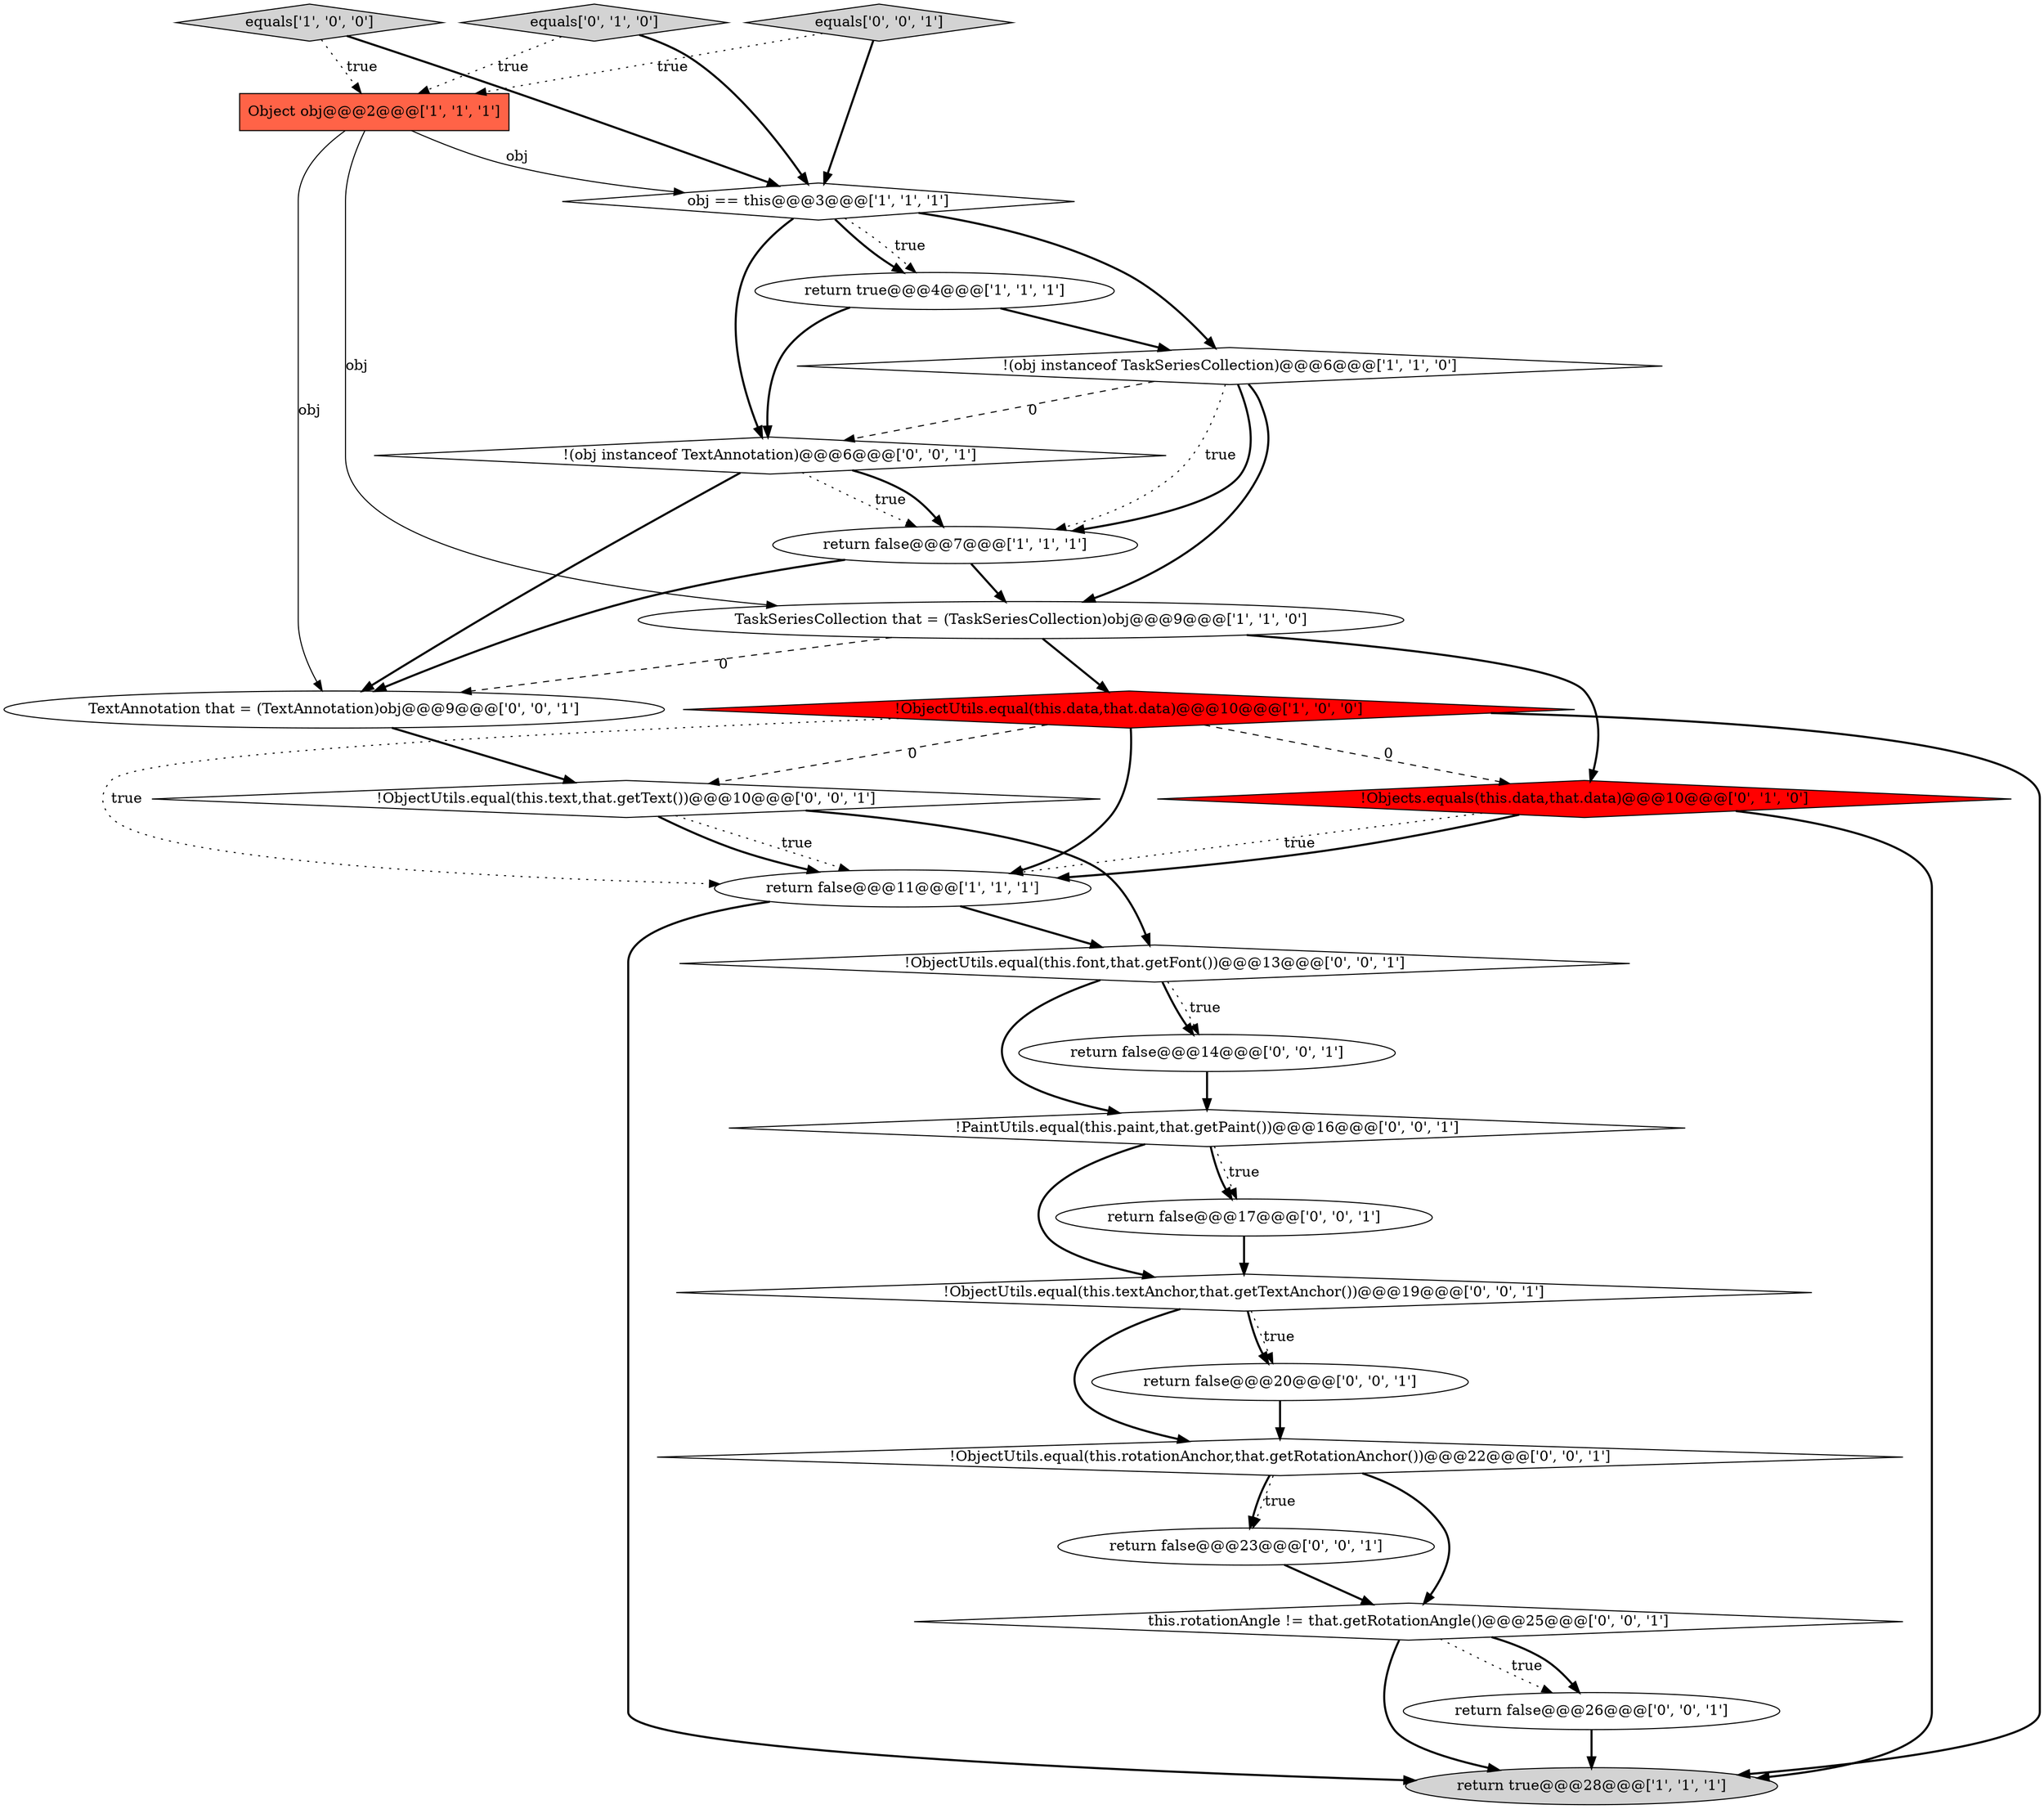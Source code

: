 digraph {
25 [style = filled, label = "!PaintUtils.equal(this.paint,that.getPaint())@@@16@@@['0', '0', '1']", fillcolor = white, shape = diamond image = "AAA0AAABBB3BBB"];
3 [style = filled, label = "equals['1', '0', '0']", fillcolor = lightgray, shape = diamond image = "AAA0AAABBB1BBB"];
1 [style = filled, label = "!ObjectUtils.equal(this.data,that.data)@@@10@@@['1', '0', '0']", fillcolor = red, shape = diamond image = "AAA1AAABBB1BBB"];
10 [style = filled, label = "!Objects.equals(this.data,that.data)@@@10@@@['0', '1', '0']", fillcolor = red, shape = diamond image = "AAA1AAABBB2BBB"];
0 [style = filled, label = "obj == this@@@3@@@['1', '1', '1']", fillcolor = white, shape = diamond image = "AAA0AAABBB1BBB"];
13 [style = filled, label = "!ObjectUtils.equal(this.textAnchor,that.getTextAnchor())@@@19@@@['0', '0', '1']", fillcolor = white, shape = diamond image = "AAA0AAABBB3BBB"];
6 [style = filled, label = "return false@@@11@@@['1', '1', '1']", fillcolor = white, shape = ellipse image = "AAA0AAABBB1BBB"];
4 [style = filled, label = "return true@@@28@@@['1', '1', '1']", fillcolor = lightgray, shape = ellipse image = "AAA0AAABBB1BBB"];
19 [style = filled, label = "return false@@@23@@@['0', '0', '1']", fillcolor = white, shape = ellipse image = "AAA0AAABBB3BBB"];
17 [style = filled, label = "!ObjectUtils.equal(this.text,that.getText())@@@10@@@['0', '0', '1']", fillcolor = white, shape = diamond image = "AAA0AAABBB3BBB"];
5 [style = filled, label = "Object obj@@@2@@@['1', '1', '1']", fillcolor = tomato, shape = box image = "AAA0AAABBB1BBB"];
22 [style = filled, label = "this.rotationAngle != that.getRotationAngle()@@@25@@@['0', '0', '1']", fillcolor = white, shape = diamond image = "AAA0AAABBB3BBB"];
14 [style = filled, label = "!ObjectUtils.equal(this.rotationAnchor,that.getRotationAnchor())@@@22@@@['0', '0', '1']", fillcolor = white, shape = diamond image = "AAA0AAABBB3BBB"];
2 [style = filled, label = "!(obj instanceof TaskSeriesCollection)@@@6@@@['1', '1', '0']", fillcolor = white, shape = diamond image = "AAA0AAABBB1BBB"];
16 [style = filled, label = "!(obj instanceof TextAnnotation)@@@6@@@['0', '0', '1']", fillcolor = white, shape = diamond image = "AAA0AAABBB3BBB"];
8 [style = filled, label = "return false@@@7@@@['1', '1', '1']", fillcolor = white, shape = ellipse image = "AAA0AAABBB1BBB"];
9 [style = filled, label = "return true@@@4@@@['1', '1', '1']", fillcolor = white, shape = ellipse image = "AAA0AAABBB1BBB"];
15 [style = filled, label = "TextAnnotation that = (TextAnnotation)obj@@@9@@@['0', '0', '1']", fillcolor = white, shape = ellipse image = "AAA0AAABBB3BBB"];
21 [style = filled, label = "equals['0', '0', '1']", fillcolor = lightgray, shape = diamond image = "AAA0AAABBB3BBB"];
20 [style = filled, label = "return false@@@26@@@['0', '0', '1']", fillcolor = white, shape = ellipse image = "AAA0AAABBB3BBB"];
7 [style = filled, label = "TaskSeriesCollection that = (TaskSeriesCollection)obj@@@9@@@['1', '1', '0']", fillcolor = white, shape = ellipse image = "AAA0AAABBB1BBB"];
23 [style = filled, label = "return false@@@14@@@['0', '0', '1']", fillcolor = white, shape = ellipse image = "AAA0AAABBB3BBB"];
12 [style = filled, label = "!ObjectUtils.equal(this.font,that.getFont())@@@13@@@['0', '0', '1']", fillcolor = white, shape = diamond image = "AAA0AAABBB3BBB"];
24 [style = filled, label = "return false@@@17@@@['0', '0', '1']", fillcolor = white, shape = ellipse image = "AAA0AAABBB3BBB"];
11 [style = filled, label = "equals['0', '1', '0']", fillcolor = lightgray, shape = diamond image = "AAA0AAABBB2BBB"];
18 [style = filled, label = "return false@@@20@@@['0', '0', '1']", fillcolor = white, shape = ellipse image = "AAA0AAABBB3BBB"];
5->0 [style = solid, label="obj"];
16->8 [style = dotted, label="true"];
16->15 [style = bold, label=""];
0->16 [style = bold, label=""];
13->18 [style = dotted, label="true"];
10->6 [style = dotted, label="true"];
0->9 [style = bold, label=""];
1->4 [style = bold, label=""];
14->19 [style = dotted, label="true"];
7->1 [style = bold, label=""];
8->15 [style = bold, label=""];
23->25 [style = bold, label=""];
12->23 [style = dotted, label="true"];
16->8 [style = bold, label=""];
21->0 [style = bold, label=""];
17->6 [style = bold, label=""];
17->6 [style = dotted, label="true"];
9->2 [style = bold, label=""];
7->10 [style = bold, label=""];
25->13 [style = bold, label=""];
0->2 [style = bold, label=""];
14->22 [style = bold, label=""];
5->15 [style = solid, label="obj"];
25->24 [style = dotted, label="true"];
14->19 [style = bold, label=""];
11->5 [style = dotted, label="true"];
24->13 [style = bold, label=""];
1->10 [style = dashed, label="0"];
10->6 [style = bold, label=""];
9->16 [style = bold, label=""];
5->7 [style = solid, label="obj"];
3->0 [style = bold, label=""];
8->7 [style = bold, label=""];
20->4 [style = bold, label=""];
22->4 [style = bold, label=""];
6->4 [style = bold, label=""];
25->24 [style = bold, label=""];
15->17 [style = bold, label=""];
11->0 [style = bold, label=""];
3->5 [style = dotted, label="true"];
1->6 [style = bold, label=""];
22->20 [style = dotted, label="true"];
17->12 [style = bold, label=""];
1->17 [style = dashed, label="0"];
22->20 [style = bold, label=""];
12->25 [style = bold, label=""];
2->16 [style = dashed, label="0"];
10->4 [style = bold, label=""];
7->15 [style = dashed, label="0"];
1->6 [style = dotted, label="true"];
12->23 [style = bold, label=""];
2->7 [style = bold, label=""];
0->9 [style = dotted, label="true"];
13->14 [style = bold, label=""];
18->14 [style = bold, label=""];
19->22 [style = bold, label=""];
2->8 [style = dotted, label="true"];
13->18 [style = bold, label=""];
2->8 [style = bold, label=""];
21->5 [style = dotted, label="true"];
6->12 [style = bold, label=""];
}

